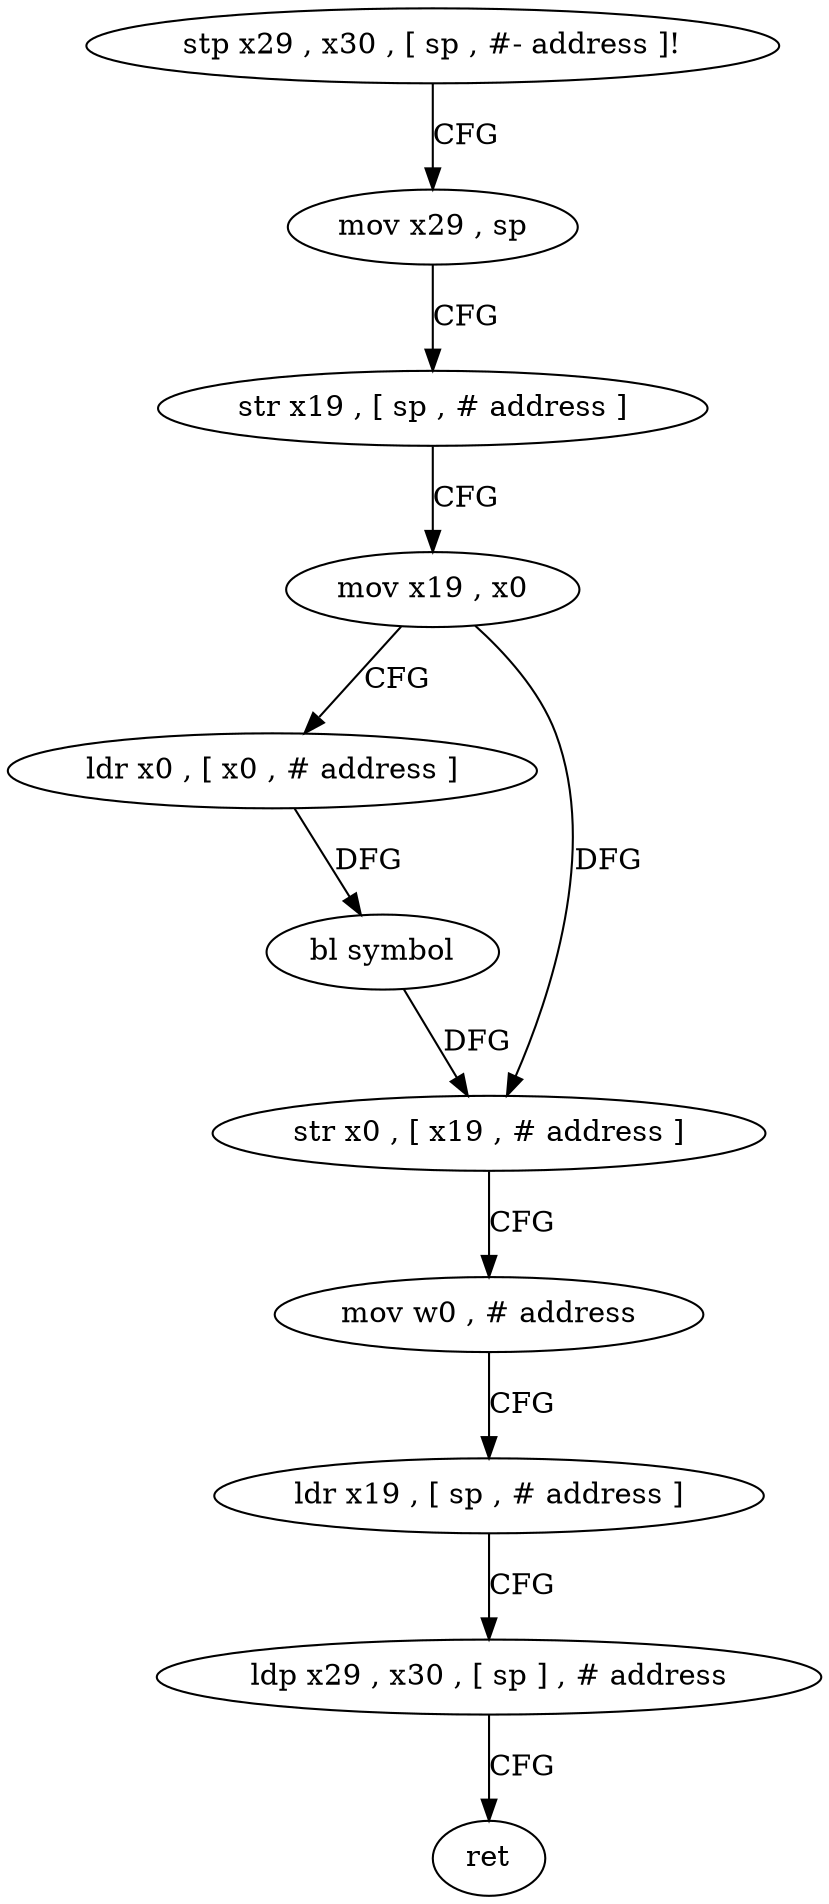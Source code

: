 digraph "func" {
"4206532" [label = "stp x29 , x30 , [ sp , #- address ]!" ]
"4206536" [label = "mov x29 , sp" ]
"4206540" [label = "str x19 , [ sp , # address ]" ]
"4206544" [label = "mov x19 , x0" ]
"4206548" [label = "ldr x0 , [ x0 , # address ]" ]
"4206552" [label = "bl symbol" ]
"4206556" [label = "str x0 , [ x19 , # address ]" ]
"4206560" [label = "mov w0 , # address" ]
"4206564" [label = "ldr x19 , [ sp , # address ]" ]
"4206568" [label = "ldp x29 , x30 , [ sp ] , # address" ]
"4206572" [label = "ret" ]
"4206532" -> "4206536" [ label = "CFG" ]
"4206536" -> "4206540" [ label = "CFG" ]
"4206540" -> "4206544" [ label = "CFG" ]
"4206544" -> "4206548" [ label = "CFG" ]
"4206544" -> "4206556" [ label = "DFG" ]
"4206548" -> "4206552" [ label = "DFG" ]
"4206552" -> "4206556" [ label = "DFG" ]
"4206556" -> "4206560" [ label = "CFG" ]
"4206560" -> "4206564" [ label = "CFG" ]
"4206564" -> "4206568" [ label = "CFG" ]
"4206568" -> "4206572" [ label = "CFG" ]
}
